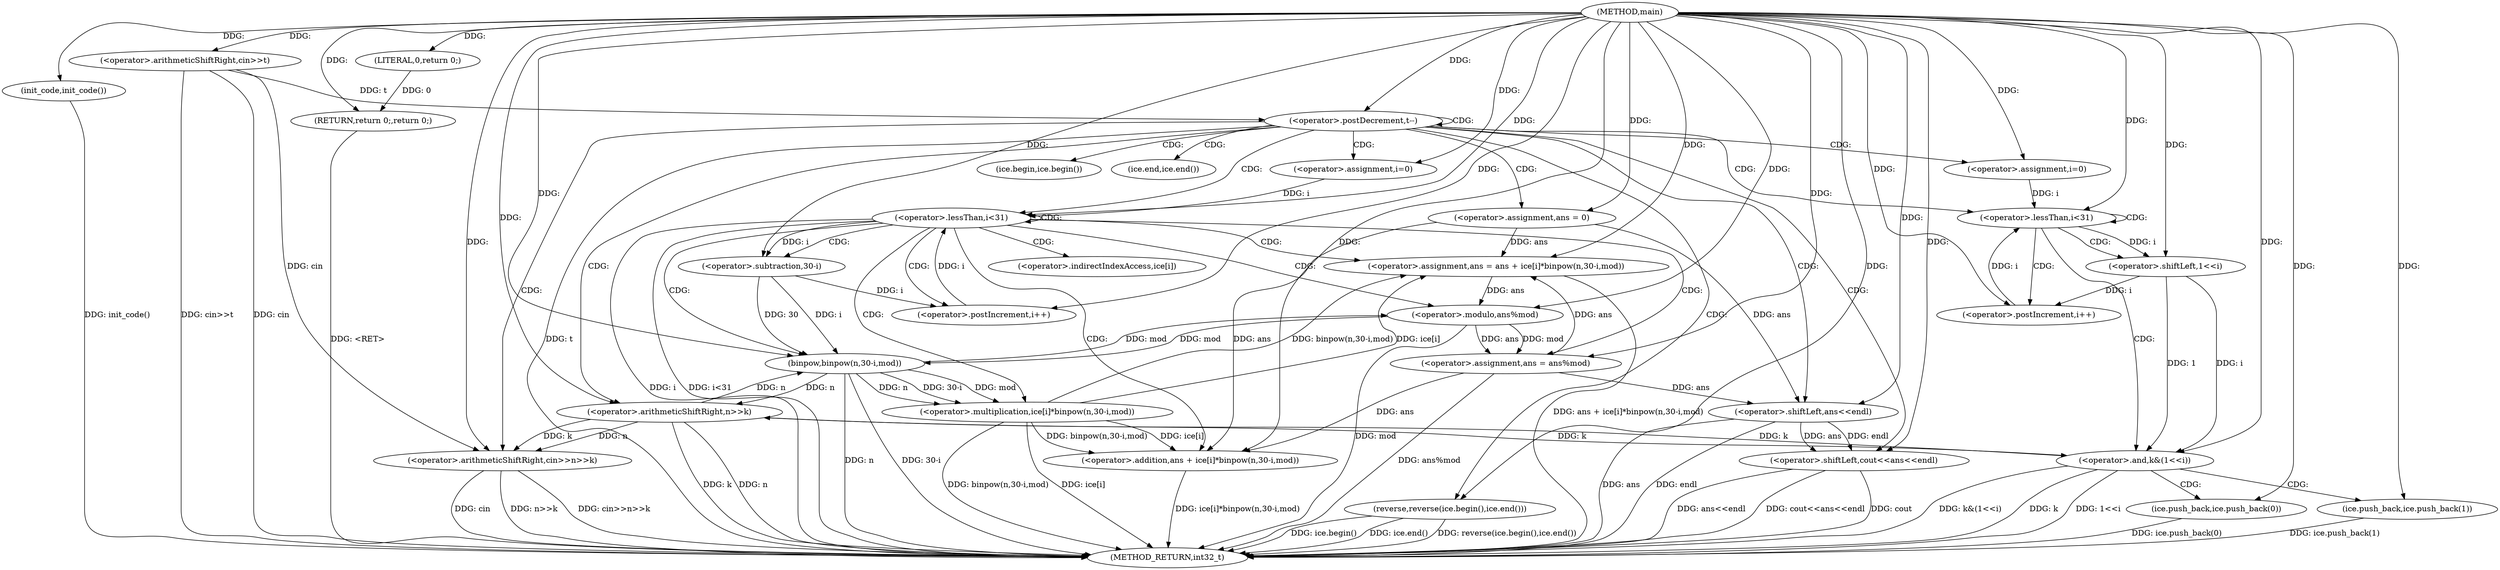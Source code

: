 digraph "main" {  
"1000280" [label = "(METHOD,main)" ]
"1000367" [label = "(METHOD_RETURN,int32_t)" ]
"1000282" [label = "(init_code,init_code())" ]
"1000284" [label = "(<operator>.arithmeticShiftRight,cin>>t)" ]
"1000365" [label = "(RETURN,return 0;,return 0;)" ]
"1000288" [label = "(<operator>.postDecrement,t--)" ]
"1000366" [label = "(LITERAL,0,return 0;)" ]
"1000293" [label = "(<operator>.arithmeticShiftRight,cin>>n>>k)" ]
"1000323" [label = "(reverse,reverse(ice.begin(),ice.end()))" ]
"1000327" [label = "(<operator>.assignment,ans = 0)" ]
"1000360" [label = "(<operator>.shiftLeft,cout<<ans<<endl)" ]
"1000301" [label = "(<operator>.assignment,i=0)" ]
"1000304" [label = "(<operator>.lessThan,i<31)" ]
"1000307" [label = "(<operator>.postIncrement,i++)" ]
"1000332" [label = "(<operator>.assignment,i=0)" ]
"1000335" [label = "(<operator>.lessThan,i<31)" ]
"1000338" [label = "(<operator>.postIncrement,i++)" ]
"1000295" [label = "(<operator>.arithmeticShiftRight,n>>k)" ]
"1000341" [label = "(<operator>.assignment,ans = ans + ice[i]*binpow(n,30-i,mod))" ]
"1000355" [label = "(<operator>.assignment,ans = ans%mod)" ]
"1000362" [label = "(<operator>.shiftLeft,ans<<endl)" ]
"1000311" [label = "(<operator>.and,k&(1<<i))" ]
"1000317" [label = "(ice.push_back,ice.push_back(1))" ]
"1000343" [label = "(<operator>.addition,ans + ice[i]*binpow(n,30-i,mod))" ]
"1000357" [label = "(<operator>.modulo,ans%mod)" ]
"1000313" [label = "(<operator>.shiftLeft,1<<i)" ]
"1000321" [label = "(ice.push_back,ice.push_back(0))" ]
"1000345" [label = "(<operator>.multiplication,ice[i]*binpow(n,30-i,mod))" ]
"1000349" [label = "(binpow,binpow(n,30-i,mod))" ]
"1000351" [label = "(<operator>.subtraction,30-i)" ]
"1000324" [label = "(ice.begin,ice.begin())" ]
"1000325" [label = "(ice.end,ice.end())" ]
"1000346" [label = "(<operator>.indirectIndexAccess,ice[i])" ]
  "1000365" -> "1000367"  [ label = "DDG: <RET>"] 
  "1000282" -> "1000367"  [ label = "DDG: init_code()"] 
  "1000284" -> "1000367"  [ label = "DDG: cin"] 
  "1000284" -> "1000367"  [ label = "DDG: cin>>t"] 
  "1000288" -> "1000367"  [ label = "DDG: t"] 
  "1000293" -> "1000367"  [ label = "DDG: cin"] 
  "1000295" -> "1000367"  [ label = "DDG: n"] 
  "1000295" -> "1000367"  [ label = "DDG: k"] 
  "1000293" -> "1000367"  [ label = "DDG: n>>k"] 
  "1000293" -> "1000367"  [ label = "DDG: cin>>n>>k"] 
  "1000323" -> "1000367"  [ label = "DDG: ice.begin()"] 
  "1000323" -> "1000367"  [ label = "DDG: ice.end()"] 
  "1000323" -> "1000367"  [ label = "DDG: reverse(ice.begin(),ice.end())"] 
  "1000335" -> "1000367"  [ label = "DDG: i"] 
  "1000335" -> "1000367"  [ label = "DDG: i<31"] 
  "1000362" -> "1000367"  [ label = "DDG: ans"] 
  "1000360" -> "1000367"  [ label = "DDG: ans<<endl"] 
  "1000360" -> "1000367"  [ label = "DDG: cout<<ans<<endl"] 
  "1000345" -> "1000367"  [ label = "DDG: ice[i]"] 
  "1000349" -> "1000367"  [ label = "DDG: n"] 
  "1000349" -> "1000367"  [ label = "DDG: 30-i"] 
  "1000345" -> "1000367"  [ label = "DDG: binpow(n,30-i,mod)"] 
  "1000343" -> "1000367"  [ label = "DDG: ice[i]*binpow(n,30-i,mod)"] 
  "1000341" -> "1000367"  [ label = "DDG: ans + ice[i]*binpow(n,30-i,mod)"] 
  "1000357" -> "1000367"  [ label = "DDG: mod"] 
  "1000355" -> "1000367"  [ label = "DDG: ans%mod"] 
  "1000311" -> "1000367"  [ label = "DDG: k"] 
  "1000311" -> "1000367"  [ label = "DDG: 1<<i"] 
  "1000311" -> "1000367"  [ label = "DDG: k&(1<<i)"] 
  "1000321" -> "1000367"  [ label = "DDG: ice.push_back(0)"] 
  "1000317" -> "1000367"  [ label = "DDG: ice.push_back(1)"] 
  "1000362" -> "1000367"  [ label = "DDG: endl"] 
  "1000360" -> "1000367"  [ label = "DDG: cout"] 
  "1000280" -> "1000282"  [ label = "DDG: "] 
  "1000366" -> "1000365"  [ label = "DDG: 0"] 
  "1000280" -> "1000365"  [ label = "DDG: "] 
  "1000280" -> "1000284"  [ label = "DDG: "] 
  "1000280" -> "1000366"  [ label = "DDG: "] 
  "1000284" -> "1000288"  [ label = "DDG: t"] 
  "1000280" -> "1000288"  [ label = "DDG: "] 
  "1000280" -> "1000327"  [ label = "DDG: "] 
  "1000284" -> "1000293"  [ label = "DDG: cin"] 
  "1000280" -> "1000293"  [ label = "DDG: "] 
  "1000295" -> "1000293"  [ label = "DDG: k"] 
  "1000295" -> "1000293"  [ label = "DDG: n"] 
  "1000280" -> "1000301"  [ label = "DDG: "] 
  "1000280" -> "1000323"  [ label = "DDG: "] 
  "1000280" -> "1000332"  [ label = "DDG: "] 
  "1000280" -> "1000360"  [ label = "DDG: "] 
  "1000362" -> "1000360"  [ label = "DDG: ans"] 
  "1000362" -> "1000360"  [ label = "DDG: endl"] 
  "1000349" -> "1000295"  [ label = "DDG: n"] 
  "1000280" -> "1000295"  [ label = "DDG: "] 
  "1000311" -> "1000295"  [ label = "DDG: k"] 
  "1000301" -> "1000304"  [ label = "DDG: i"] 
  "1000307" -> "1000304"  [ label = "DDG: i"] 
  "1000280" -> "1000304"  [ label = "DDG: "] 
  "1000313" -> "1000307"  [ label = "DDG: i"] 
  "1000280" -> "1000307"  [ label = "DDG: "] 
  "1000332" -> "1000335"  [ label = "DDG: i"] 
  "1000338" -> "1000335"  [ label = "DDG: i"] 
  "1000280" -> "1000335"  [ label = "DDG: "] 
  "1000351" -> "1000338"  [ label = "DDG: i"] 
  "1000280" -> "1000338"  [ label = "DDG: "] 
  "1000345" -> "1000341"  [ label = "DDG: binpow(n,30-i,mod)"] 
  "1000345" -> "1000341"  [ label = "DDG: ice[i]"] 
  "1000327" -> "1000341"  [ label = "DDG: ans"] 
  "1000355" -> "1000341"  [ label = "DDG: ans"] 
  "1000280" -> "1000341"  [ label = "DDG: "] 
  "1000357" -> "1000355"  [ label = "DDG: mod"] 
  "1000357" -> "1000355"  [ label = "DDG: ans"] 
  "1000327" -> "1000362"  [ label = "DDG: ans"] 
  "1000355" -> "1000362"  [ label = "DDG: ans"] 
  "1000280" -> "1000362"  [ label = "DDG: "] 
  "1000280" -> "1000355"  [ label = "DDG: "] 
  "1000295" -> "1000311"  [ label = "DDG: k"] 
  "1000280" -> "1000311"  [ label = "DDG: "] 
  "1000313" -> "1000311"  [ label = "DDG: i"] 
  "1000313" -> "1000311"  [ label = "DDG: 1"] 
  "1000327" -> "1000343"  [ label = "DDG: ans"] 
  "1000355" -> "1000343"  [ label = "DDG: ans"] 
  "1000280" -> "1000343"  [ label = "DDG: "] 
  "1000345" -> "1000343"  [ label = "DDG: binpow(n,30-i,mod)"] 
  "1000345" -> "1000343"  [ label = "DDG: ice[i]"] 
  "1000341" -> "1000357"  [ label = "DDG: ans"] 
  "1000280" -> "1000357"  [ label = "DDG: "] 
  "1000349" -> "1000357"  [ label = "DDG: mod"] 
  "1000280" -> "1000313"  [ label = "DDG: "] 
  "1000304" -> "1000313"  [ label = "DDG: i"] 
  "1000280" -> "1000317"  [ label = "DDG: "] 
  "1000349" -> "1000345"  [ label = "DDG: 30-i"] 
  "1000349" -> "1000345"  [ label = "DDG: mod"] 
  "1000349" -> "1000345"  [ label = "DDG: n"] 
  "1000280" -> "1000321"  [ label = "DDG: "] 
  "1000295" -> "1000349"  [ label = "DDG: n"] 
  "1000280" -> "1000349"  [ label = "DDG: "] 
  "1000351" -> "1000349"  [ label = "DDG: 30"] 
  "1000351" -> "1000349"  [ label = "DDG: i"] 
  "1000357" -> "1000349"  [ label = "DDG: mod"] 
  "1000280" -> "1000351"  [ label = "DDG: "] 
  "1000335" -> "1000351"  [ label = "DDG: i"] 
  "1000288" -> "1000332"  [ label = "CDG: "] 
  "1000288" -> "1000362"  [ label = "CDG: "] 
  "1000288" -> "1000293"  [ label = "CDG: "] 
  "1000288" -> "1000323"  [ label = "CDG: "] 
  "1000288" -> "1000324"  [ label = "CDG: "] 
  "1000288" -> "1000360"  [ label = "CDG: "] 
  "1000288" -> "1000335"  [ label = "CDG: "] 
  "1000288" -> "1000304"  [ label = "CDG: "] 
  "1000288" -> "1000327"  [ label = "CDG: "] 
  "1000288" -> "1000325"  [ label = "CDG: "] 
  "1000288" -> "1000301"  [ label = "CDG: "] 
  "1000288" -> "1000295"  [ label = "CDG: "] 
  "1000288" -> "1000288"  [ label = "CDG: "] 
  "1000304" -> "1000307"  [ label = "CDG: "] 
  "1000304" -> "1000313"  [ label = "CDG: "] 
  "1000304" -> "1000304"  [ label = "CDG: "] 
  "1000304" -> "1000311"  [ label = "CDG: "] 
  "1000335" -> "1000341"  [ label = "CDG: "] 
  "1000335" -> "1000345"  [ label = "CDG: "] 
  "1000335" -> "1000338"  [ label = "CDG: "] 
  "1000335" -> "1000349"  [ label = "CDG: "] 
  "1000335" -> "1000351"  [ label = "CDG: "] 
  "1000335" -> "1000335"  [ label = "CDG: "] 
  "1000335" -> "1000346"  [ label = "CDG: "] 
  "1000335" -> "1000357"  [ label = "CDG: "] 
  "1000335" -> "1000355"  [ label = "CDG: "] 
  "1000335" -> "1000343"  [ label = "CDG: "] 
  "1000311" -> "1000321"  [ label = "CDG: "] 
  "1000311" -> "1000317"  [ label = "CDG: "] 
}
